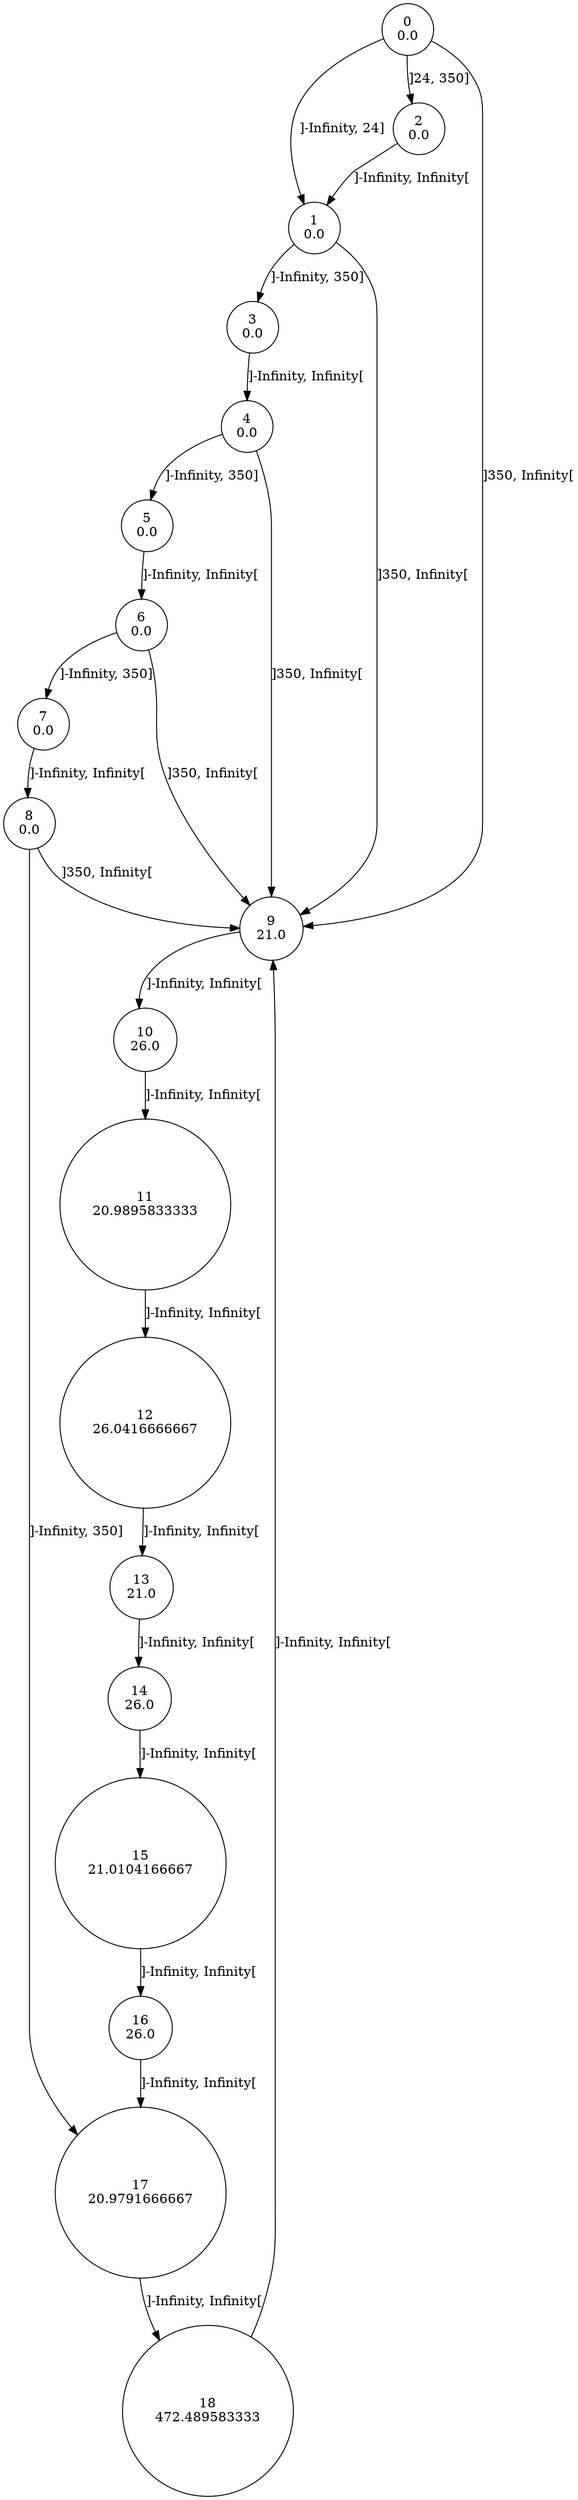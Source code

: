 digraph a {
0 [shape=circle, label="0\n0.0"];
	0 -> 1 [label="]-Infinity, 24]"];
	0 -> 2 [label="]24, 350]"];
	0 -> 9 [label="]350, Infinity["];
1 [shape=circle, label="1\n0.0"];
	1 -> 3 [label="]-Infinity, 350]"];
	1 -> 9 [label="]350, Infinity["];
2 [shape=circle, label="2\n0.0"];
	2 -> 1 [label="]-Infinity, Infinity["];
3 [shape=circle, label="3\n0.0"];
	3 -> 4 [label="]-Infinity, Infinity["];
4 [shape=circle, label="4\n0.0"];
	4 -> 5 [label="]-Infinity, 350]"];
	4 -> 9 [label="]350, Infinity["];
5 [shape=circle, label="5\n0.0"];
	5 -> 6 [label="]-Infinity, Infinity["];
6 [shape=circle, label="6\n0.0"];
	6 -> 7 [label="]-Infinity, 350]"];
	6 -> 9 [label="]350, Infinity["];
7 [shape=circle, label="7\n0.0"];
	7 -> 8 [label="]-Infinity, Infinity["];
8 [shape=circle, label="8\n0.0"];
	8 -> 17 [label="]-Infinity, 350]"];
	8 -> 9 [label="]350, Infinity["];
9 [shape=circle, label="9\n21.0"];
	9 -> 10 [label="]-Infinity, Infinity["];
10 [shape=circle, label="10\n26.0"];
	10 -> 11 [label="]-Infinity, Infinity["];
11 [shape=circle, label="11\n20.9895833333"];
	11 -> 12 [label="]-Infinity, Infinity["];
12 [shape=circle, label="12\n26.0416666667"];
	12 -> 13 [label="]-Infinity, Infinity["];
13 [shape=circle, label="13\n21.0"];
	13 -> 14 [label="]-Infinity, Infinity["];
14 [shape=circle, label="14\n26.0"];
	14 -> 15 [label="]-Infinity, Infinity["];
15 [shape=circle, label="15\n21.0104166667"];
	15 -> 16 [label="]-Infinity, Infinity["];
16 [shape=circle, label="16\n26.0"];
	16 -> 17 [label="]-Infinity, Infinity["];
17 [shape=circle, label="17\n20.9791666667"];
	17 -> 18 [label="]-Infinity, Infinity["];
18 [shape=circle, label="18\n472.489583333"];
	18 -> 9 [label="]-Infinity, Infinity["];
}